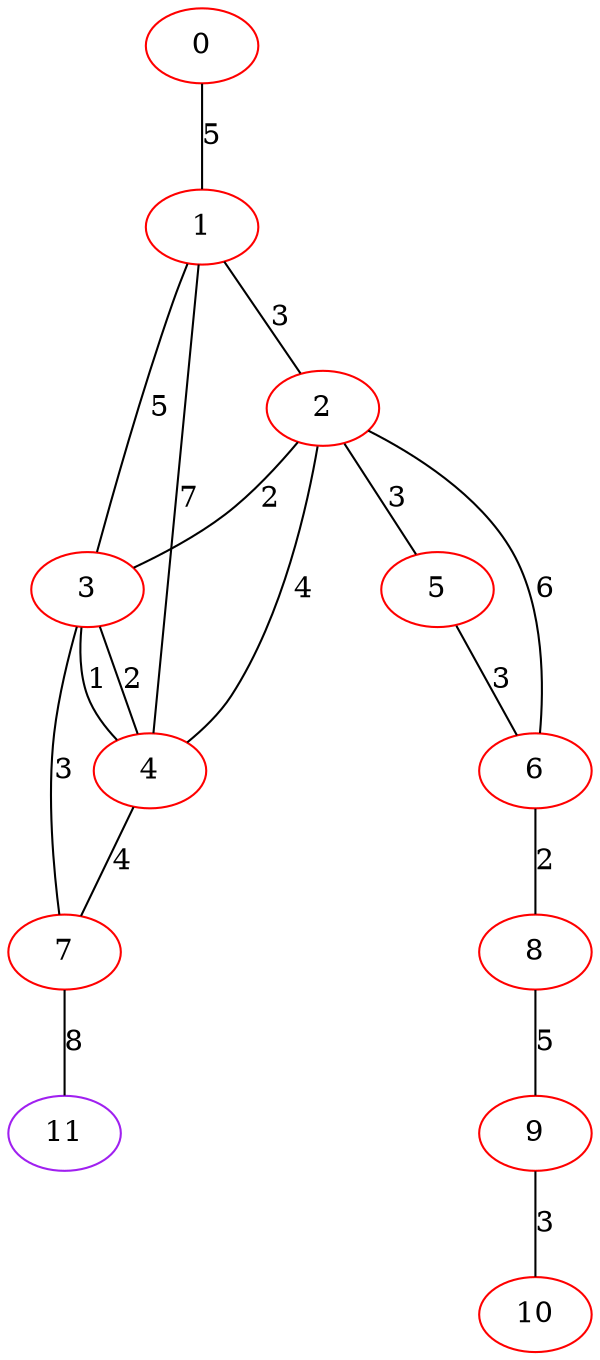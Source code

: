 graph "" {
0 [color=red, weight=1];
1 [color=red, weight=1];
2 [color=red, weight=1];
3 [color=red, weight=1];
4 [color=red, weight=1];
5 [color=red, weight=1];
6 [color=red, weight=1];
7 [color=red, weight=1];
8 [color=red, weight=1];
9 [color=red, weight=1];
10 [color=red, weight=1];
11 [color=purple, weight=4];
0 -- 1  [key=0, label=5];
1 -- 2  [key=0, label=3];
1 -- 3  [key=0, label=5];
1 -- 4  [key=0, label=7];
2 -- 3  [key=0, label=2];
2 -- 4  [key=0, label=4];
2 -- 5  [key=0, label=3];
2 -- 6  [key=0, label=6];
3 -- 4  [key=0, label=2];
3 -- 4  [key=1, label=1];
3 -- 7  [key=0, label=3];
4 -- 7  [key=0, label=4];
5 -- 6  [key=0, label=3];
6 -- 8  [key=0, label=2];
7 -- 11  [key=0, label=8];
8 -- 9  [key=0, label=5];
9 -- 10  [key=0, label=3];
}
